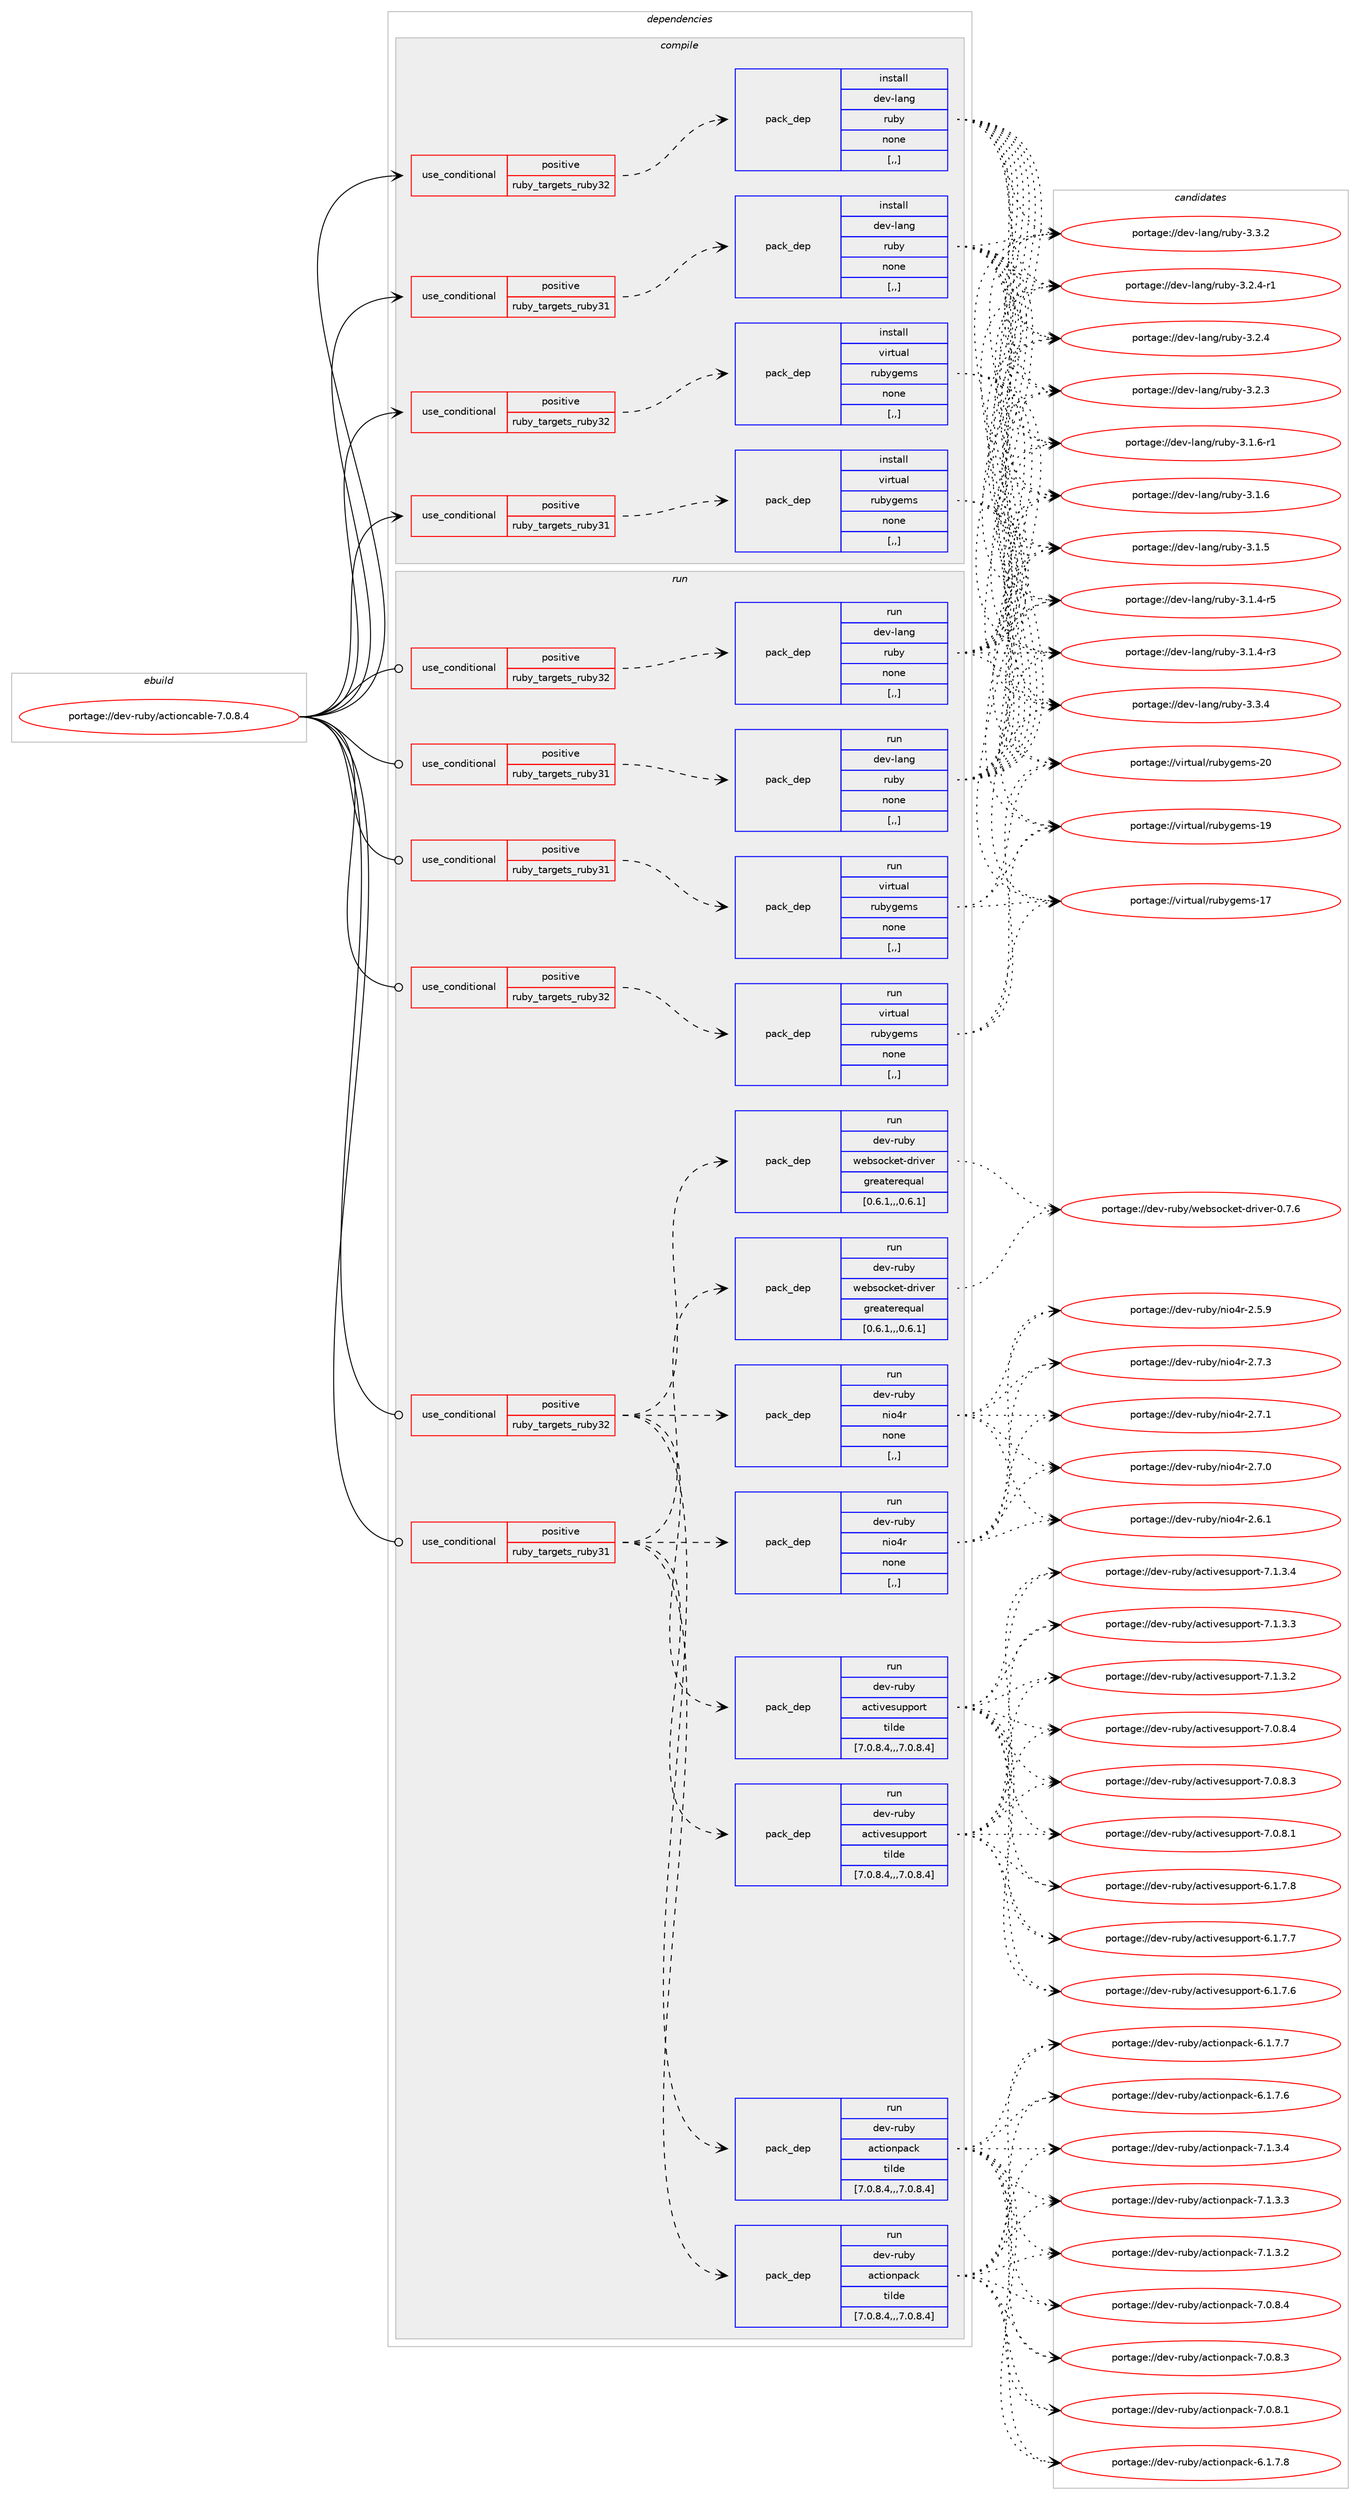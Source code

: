 digraph prolog {

# *************
# Graph options
# *************

newrank=true;
concentrate=true;
compound=true;
graph [rankdir=LR,fontname=Helvetica,fontsize=10,ranksep=1.5];#, ranksep=2.5, nodesep=0.2];
edge  [arrowhead=vee];
node  [fontname=Helvetica,fontsize=10];

# **********
# The ebuild
# **********

subgraph cluster_leftcol {
color=gray;
label=<<i>ebuild</i>>;
id [label="portage://dev-ruby/actioncable-7.0.8.4", color=red, width=4, href="../dev-ruby/actioncable-7.0.8.4.svg"];
}

# ****************
# The dependencies
# ****************

subgraph cluster_midcol {
color=gray;
label=<<i>dependencies</i>>;
subgraph cluster_compile {
fillcolor="#eeeeee";
style=filled;
label=<<i>compile</i>>;
subgraph cond42715 {
dependency172024 [label=<<TABLE BORDER="0" CELLBORDER="1" CELLSPACING="0" CELLPADDING="4"><TR><TD ROWSPAN="3" CELLPADDING="10">use_conditional</TD></TR><TR><TD>positive</TD></TR><TR><TD>ruby_targets_ruby31</TD></TR></TABLE>>, shape=none, color=red];
subgraph pack128036 {
dependency172025 [label=<<TABLE BORDER="0" CELLBORDER="1" CELLSPACING="0" CELLPADDING="4" WIDTH="220"><TR><TD ROWSPAN="6" CELLPADDING="30">pack_dep</TD></TR><TR><TD WIDTH="110">install</TD></TR><TR><TD>dev-lang</TD></TR><TR><TD>ruby</TD></TR><TR><TD>none</TD></TR><TR><TD>[,,]</TD></TR></TABLE>>, shape=none, color=blue];
}
dependency172024:e -> dependency172025:w [weight=20,style="dashed",arrowhead="vee"];
}
id:e -> dependency172024:w [weight=20,style="solid",arrowhead="vee"];
subgraph cond42716 {
dependency172026 [label=<<TABLE BORDER="0" CELLBORDER="1" CELLSPACING="0" CELLPADDING="4"><TR><TD ROWSPAN="3" CELLPADDING="10">use_conditional</TD></TR><TR><TD>positive</TD></TR><TR><TD>ruby_targets_ruby31</TD></TR></TABLE>>, shape=none, color=red];
subgraph pack128037 {
dependency172027 [label=<<TABLE BORDER="0" CELLBORDER="1" CELLSPACING="0" CELLPADDING="4" WIDTH="220"><TR><TD ROWSPAN="6" CELLPADDING="30">pack_dep</TD></TR><TR><TD WIDTH="110">install</TD></TR><TR><TD>virtual</TD></TR><TR><TD>rubygems</TD></TR><TR><TD>none</TD></TR><TR><TD>[,,]</TD></TR></TABLE>>, shape=none, color=blue];
}
dependency172026:e -> dependency172027:w [weight=20,style="dashed",arrowhead="vee"];
}
id:e -> dependency172026:w [weight=20,style="solid",arrowhead="vee"];
subgraph cond42717 {
dependency172028 [label=<<TABLE BORDER="0" CELLBORDER="1" CELLSPACING="0" CELLPADDING="4"><TR><TD ROWSPAN="3" CELLPADDING="10">use_conditional</TD></TR><TR><TD>positive</TD></TR><TR><TD>ruby_targets_ruby32</TD></TR></TABLE>>, shape=none, color=red];
subgraph pack128038 {
dependency172029 [label=<<TABLE BORDER="0" CELLBORDER="1" CELLSPACING="0" CELLPADDING="4" WIDTH="220"><TR><TD ROWSPAN="6" CELLPADDING="30">pack_dep</TD></TR><TR><TD WIDTH="110">install</TD></TR><TR><TD>dev-lang</TD></TR><TR><TD>ruby</TD></TR><TR><TD>none</TD></TR><TR><TD>[,,]</TD></TR></TABLE>>, shape=none, color=blue];
}
dependency172028:e -> dependency172029:w [weight=20,style="dashed",arrowhead="vee"];
}
id:e -> dependency172028:w [weight=20,style="solid",arrowhead="vee"];
subgraph cond42718 {
dependency172030 [label=<<TABLE BORDER="0" CELLBORDER="1" CELLSPACING="0" CELLPADDING="4"><TR><TD ROWSPAN="3" CELLPADDING="10">use_conditional</TD></TR><TR><TD>positive</TD></TR><TR><TD>ruby_targets_ruby32</TD></TR></TABLE>>, shape=none, color=red];
subgraph pack128039 {
dependency172031 [label=<<TABLE BORDER="0" CELLBORDER="1" CELLSPACING="0" CELLPADDING="4" WIDTH="220"><TR><TD ROWSPAN="6" CELLPADDING="30">pack_dep</TD></TR><TR><TD WIDTH="110">install</TD></TR><TR><TD>virtual</TD></TR><TR><TD>rubygems</TD></TR><TR><TD>none</TD></TR><TR><TD>[,,]</TD></TR></TABLE>>, shape=none, color=blue];
}
dependency172030:e -> dependency172031:w [weight=20,style="dashed",arrowhead="vee"];
}
id:e -> dependency172030:w [weight=20,style="solid",arrowhead="vee"];
}
subgraph cluster_compileandrun {
fillcolor="#eeeeee";
style=filled;
label=<<i>compile and run</i>>;
}
subgraph cluster_run {
fillcolor="#eeeeee";
style=filled;
label=<<i>run</i>>;
subgraph cond42719 {
dependency172032 [label=<<TABLE BORDER="0" CELLBORDER="1" CELLSPACING="0" CELLPADDING="4"><TR><TD ROWSPAN="3" CELLPADDING="10">use_conditional</TD></TR><TR><TD>positive</TD></TR><TR><TD>ruby_targets_ruby31</TD></TR></TABLE>>, shape=none, color=red];
subgraph pack128040 {
dependency172033 [label=<<TABLE BORDER="0" CELLBORDER="1" CELLSPACING="0" CELLPADDING="4" WIDTH="220"><TR><TD ROWSPAN="6" CELLPADDING="30">pack_dep</TD></TR><TR><TD WIDTH="110">run</TD></TR><TR><TD>dev-lang</TD></TR><TR><TD>ruby</TD></TR><TR><TD>none</TD></TR><TR><TD>[,,]</TD></TR></TABLE>>, shape=none, color=blue];
}
dependency172032:e -> dependency172033:w [weight=20,style="dashed",arrowhead="vee"];
}
id:e -> dependency172032:w [weight=20,style="solid",arrowhead="odot"];
subgraph cond42720 {
dependency172034 [label=<<TABLE BORDER="0" CELLBORDER="1" CELLSPACING="0" CELLPADDING="4"><TR><TD ROWSPAN="3" CELLPADDING="10">use_conditional</TD></TR><TR><TD>positive</TD></TR><TR><TD>ruby_targets_ruby31</TD></TR></TABLE>>, shape=none, color=red];
subgraph pack128041 {
dependency172035 [label=<<TABLE BORDER="0" CELLBORDER="1" CELLSPACING="0" CELLPADDING="4" WIDTH="220"><TR><TD ROWSPAN="6" CELLPADDING="30">pack_dep</TD></TR><TR><TD WIDTH="110">run</TD></TR><TR><TD>dev-ruby</TD></TR><TR><TD>actionpack</TD></TR><TR><TD>tilde</TD></TR><TR><TD>[7.0.8.4,,,7.0.8.4]</TD></TR></TABLE>>, shape=none, color=blue];
}
dependency172034:e -> dependency172035:w [weight=20,style="dashed",arrowhead="vee"];
subgraph pack128042 {
dependency172036 [label=<<TABLE BORDER="0" CELLBORDER="1" CELLSPACING="0" CELLPADDING="4" WIDTH="220"><TR><TD ROWSPAN="6" CELLPADDING="30">pack_dep</TD></TR><TR><TD WIDTH="110">run</TD></TR><TR><TD>dev-ruby</TD></TR><TR><TD>activesupport</TD></TR><TR><TD>tilde</TD></TR><TR><TD>[7.0.8.4,,,7.0.8.4]</TD></TR></TABLE>>, shape=none, color=blue];
}
dependency172034:e -> dependency172036:w [weight=20,style="dashed",arrowhead="vee"];
subgraph pack128043 {
dependency172037 [label=<<TABLE BORDER="0" CELLBORDER="1" CELLSPACING="0" CELLPADDING="4" WIDTH="220"><TR><TD ROWSPAN="6" CELLPADDING="30">pack_dep</TD></TR><TR><TD WIDTH="110">run</TD></TR><TR><TD>dev-ruby</TD></TR><TR><TD>nio4r</TD></TR><TR><TD>none</TD></TR><TR><TD>[,,]</TD></TR></TABLE>>, shape=none, color=blue];
}
dependency172034:e -> dependency172037:w [weight=20,style="dashed",arrowhead="vee"];
subgraph pack128044 {
dependency172038 [label=<<TABLE BORDER="0" CELLBORDER="1" CELLSPACING="0" CELLPADDING="4" WIDTH="220"><TR><TD ROWSPAN="6" CELLPADDING="30">pack_dep</TD></TR><TR><TD WIDTH="110">run</TD></TR><TR><TD>dev-ruby</TD></TR><TR><TD>websocket-driver</TD></TR><TR><TD>greaterequal</TD></TR><TR><TD>[0.6.1,,,0.6.1]</TD></TR></TABLE>>, shape=none, color=blue];
}
dependency172034:e -> dependency172038:w [weight=20,style="dashed",arrowhead="vee"];
}
id:e -> dependency172034:w [weight=20,style="solid",arrowhead="odot"];
subgraph cond42721 {
dependency172039 [label=<<TABLE BORDER="0" CELLBORDER="1" CELLSPACING="0" CELLPADDING="4"><TR><TD ROWSPAN="3" CELLPADDING="10">use_conditional</TD></TR><TR><TD>positive</TD></TR><TR><TD>ruby_targets_ruby31</TD></TR></TABLE>>, shape=none, color=red];
subgraph pack128045 {
dependency172040 [label=<<TABLE BORDER="0" CELLBORDER="1" CELLSPACING="0" CELLPADDING="4" WIDTH="220"><TR><TD ROWSPAN="6" CELLPADDING="30">pack_dep</TD></TR><TR><TD WIDTH="110">run</TD></TR><TR><TD>virtual</TD></TR><TR><TD>rubygems</TD></TR><TR><TD>none</TD></TR><TR><TD>[,,]</TD></TR></TABLE>>, shape=none, color=blue];
}
dependency172039:e -> dependency172040:w [weight=20,style="dashed",arrowhead="vee"];
}
id:e -> dependency172039:w [weight=20,style="solid",arrowhead="odot"];
subgraph cond42722 {
dependency172041 [label=<<TABLE BORDER="0" CELLBORDER="1" CELLSPACING="0" CELLPADDING="4"><TR><TD ROWSPAN="3" CELLPADDING="10">use_conditional</TD></TR><TR><TD>positive</TD></TR><TR><TD>ruby_targets_ruby32</TD></TR></TABLE>>, shape=none, color=red];
subgraph pack128046 {
dependency172042 [label=<<TABLE BORDER="0" CELLBORDER="1" CELLSPACING="0" CELLPADDING="4" WIDTH="220"><TR><TD ROWSPAN="6" CELLPADDING="30">pack_dep</TD></TR><TR><TD WIDTH="110">run</TD></TR><TR><TD>dev-lang</TD></TR><TR><TD>ruby</TD></TR><TR><TD>none</TD></TR><TR><TD>[,,]</TD></TR></TABLE>>, shape=none, color=blue];
}
dependency172041:e -> dependency172042:w [weight=20,style="dashed",arrowhead="vee"];
}
id:e -> dependency172041:w [weight=20,style="solid",arrowhead="odot"];
subgraph cond42723 {
dependency172043 [label=<<TABLE BORDER="0" CELLBORDER="1" CELLSPACING="0" CELLPADDING="4"><TR><TD ROWSPAN="3" CELLPADDING="10">use_conditional</TD></TR><TR><TD>positive</TD></TR><TR><TD>ruby_targets_ruby32</TD></TR></TABLE>>, shape=none, color=red];
subgraph pack128047 {
dependency172044 [label=<<TABLE BORDER="0" CELLBORDER="1" CELLSPACING="0" CELLPADDING="4" WIDTH="220"><TR><TD ROWSPAN="6" CELLPADDING="30">pack_dep</TD></TR><TR><TD WIDTH="110">run</TD></TR><TR><TD>dev-ruby</TD></TR><TR><TD>actionpack</TD></TR><TR><TD>tilde</TD></TR><TR><TD>[7.0.8.4,,,7.0.8.4]</TD></TR></TABLE>>, shape=none, color=blue];
}
dependency172043:e -> dependency172044:w [weight=20,style="dashed",arrowhead="vee"];
subgraph pack128048 {
dependency172045 [label=<<TABLE BORDER="0" CELLBORDER="1" CELLSPACING="0" CELLPADDING="4" WIDTH="220"><TR><TD ROWSPAN="6" CELLPADDING="30">pack_dep</TD></TR><TR><TD WIDTH="110">run</TD></TR><TR><TD>dev-ruby</TD></TR><TR><TD>activesupport</TD></TR><TR><TD>tilde</TD></TR><TR><TD>[7.0.8.4,,,7.0.8.4]</TD></TR></TABLE>>, shape=none, color=blue];
}
dependency172043:e -> dependency172045:w [weight=20,style="dashed",arrowhead="vee"];
subgraph pack128049 {
dependency172046 [label=<<TABLE BORDER="0" CELLBORDER="1" CELLSPACING="0" CELLPADDING="4" WIDTH="220"><TR><TD ROWSPAN="6" CELLPADDING="30">pack_dep</TD></TR><TR><TD WIDTH="110">run</TD></TR><TR><TD>dev-ruby</TD></TR><TR><TD>nio4r</TD></TR><TR><TD>none</TD></TR><TR><TD>[,,]</TD></TR></TABLE>>, shape=none, color=blue];
}
dependency172043:e -> dependency172046:w [weight=20,style="dashed",arrowhead="vee"];
subgraph pack128050 {
dependency172047 [label=<<TABLE BORDER="0" CELLBORDER="1" CELLSPACING="0" CELLPADDING="4" WIDTH="220"><TR><TD ROWSPAN="6" CELLPADDING="30">pack_dep</TD></TR><TR><TD WIDTH="110">run</TD></TR><TR><TD>dev-ruby</TD></TR><TR><TD>websocket-driver</TD></TR><TR><TD>greaterequal</TD></TR><TR><TD>[0.6.1,,,0.6.1]</TD></TR></TABLE>>, shape=none, color=blue];
}
dependency172043:e -> dependency172047:w [weight=20,style="dashed",arrowhead="vee"];
}
id:e -> dependency172043:w [weight=20,style="solid",arrowhead="odot"];
subgraph cond42724 {
dependency172048 [label=<<TABLE BORDER="0" CELLBORDER="1" CELLSPACING="0" CELLPADDING="4"><TR><TD ROWSPAN="3" CELLPADDING="10">use_conditional</TD></TR><TR><TD>positive</TD></TR><TR><TD>ruby_targets_ruby32</TD></TR></TABLE>>, shape=none, color=red];
subgraph pack128051 {
dependency172049 [label=<<TABLE BORDER="0" CELLBORDER="1" CELLSPACING="0" CELLPADDING="4" WIDTH="220"><TR><TD ROWSPAN="6" CELLPADDING="30">pack_dep</TD></TR><TR><TD WIDTH="110">run</TD></TR><TR><TD>virtual</TD></TR><TR><TD>rubygems</TD></TR><TR><TD>none</TD></TR><TR><TD>[,,]</TD></TR></TABLE>>, shape=none, color=blue];
}
dependency172048:e -> dependency172049:w [weight=20,style="dashed",arrowhead="vee"];
}
id:e -> dependency172048:w [weight=20,style="solid",arrowhead="odot"];
}
}

# **************
# The candidates
# **************

subgraph cluster_choices {
rank=same;
color=gray;
label=<<i>candidates</i>>;

subgraph choice128036 {
color=black;
nodesep=1;
choice10010111845108971101034711411798121455146514652 [label="portage://dev-lang/ruby-3.3.4", color=red, width=4,href="../dev-lang/ruby-3.3.4.svg"];
choice10010111845108971101034711411798121455146514650 [label="portage://dev-lang/ruby-3.3.2", color=red, width=4,href="../dev-lang/ruby-3.3.2.svg"];
choice100101118451089711010347114117981214551465046524511449 [label="portage://dev-lang/ruby-3.2.4-r1", color=red, width=4,href="../dev-lang/ruby-3.2.4-r1.svg"];
choice10010111845108971101034711411798121455146504652 [label="portage://dev-lang/ruby-3.2.4", color=red, width=4,href="../dev-lang/ruby-3.2.4.svg"];
choice10010111845108971101034711411798121455146504651 [label="portage://dev-lang/ruby-3.2.3", color=red, width=4,href="../dev-lang/ruby-3.2.3.svg"];
choice100101118451089711010347114117981214551464946544511449 [label="portage://dev-lang/ruby-3.1.6-r1", color=red, width=4,href="../dev-lang/ruby-3.1.6-r1.svg"];
choice10010111845108971101034711411798121455146494654 [label="portage://dev-lang/ruby-3.1.6", color=red, width=4,href="../dev-lang/ruby-3.1.6.svg"];
choice10010111845108971101034711411798121455146494653 [label="portage://dev-lang/ruby-3.1.5", color=red, width=4,href="../dev-lang/ruby-3.1.5.svg"];
choice100101118451089711010347114117981214551464946524511453 [label="portage://dev-lang/ruby-3.1.4-r5", color=red, width=4,href="../dev-lang/ruby-3.1.4-r5.svg"];
choice100101118451089711010347114117981214551464946524511451 [label="portage://dev-lang/ruby-3.1.4-r3", color=red, width=4,href="../dev-lang/ruby-3.1.4-r3.svg"];
dependency172025:e -> choice10010111845108971101034711411798121455146514652:w [style=dotted,weight="100"];
dependency172025:e -> choice10010111845108971101034711411798121455146514650:w [style=dotted,weight="100"];
dependency172025:e -> choice100101118451089711010347114117981214551465046524511449:w [style=dotted,weight="100"];
dependency172025:e -> choice10010111845108971101034711411798121455146504652:w [style=dotted,weight="100"];
dependency172025:e -> choice10010111845108971101034711411798121455146504651:w [style=dotted,weight="100"];
dependency172025:e -> choice100101118451089711010347114117981214551464946544511449:w [style=dotted,weight="100"];
dependency172025:e -> choice10010111845108971101034711411798121455146494654:w [style=dotted,weight="100"];
dependency172025:e -> choice10010111845108971101034711411798121455146494653:w [style=dotted,weight="100"];
dependency172025:e -> choice100101118451089711010347114117981214551464946524511453:w [style=dotted,weight="100"];
dependency172025:e -> choice100101118451089711010347114117981214551464946524511451:w [style=dotted,weight="100"];
}
subgraph choice128037 {
color=black;
nodesep=1;
choice118105114116117971084711411798121103101109115455048 [label="portage://virtual/rubygems-20", color=red, width=4,href="../virtual/rubygems-20.svg"];
choice118105114116117971084711411798121103101109115454957 [label="portage://virtual/rubygems-19", color=red, width=4,href="../virtual/rubygems-19.svg"];
choice118105114116117971084711411798121103101109115454955 [label="portage://virtual/rubygems-17", color=red, width=4,href="../virtual/rubygems-17.svg"];
dependency172027:e -> choice118105114116117971084711411798121103101109115455048:w [style=dotted,weight="100"];
dependency172027:e -> choice118105114116117971084711411798121103101109115454957:w [style=dotted,weight="100"];
dependency172027:e -> choice118105114116117971084711411798121103101109115454955:w [style=dotted,weight="100"];
}
subgraph choice128038 {
color=black;
nodesep=1;
choice10010111845108971101034711411798121455146514652 [label="portage://dev-lang/ruby-3.3.4", color=red, width=4,href="../dev-lang/ruby-3.3.4.svg"];
choice10010111845108971101034711411798121455146514650 [label="portage://dev-lang/ruby-3.3.2", color=red, width=4,href="../dev-lang/ruby-3.3.2.svg"];
choice100101118451089711010347114117981214551465046524511449 [label="portage://dev-lang/ruby-3.2.4-r1", color=red, width=4,href="../dev-lang/ruby-3.2.4-r1.svg"];
choice10010111845108971101034711411798121455146504652 [label="portage://dev-lang/ruby-3.2.4", color=red, width=4,href="../dev-lang/ruby-3.2.4.svg"];
choice10010111845108971101034711411798121455146504651 [label="portage://dev-lang/ruby-3.2.3", color=red, width=4,href="../dev-lang/ruby-3.2.3.svg"];
choice100101118451089711010347114117981214551464946544511449 [label="portage://dev-lang/ruby-3.1.6-r1", color=red, width=4,href="../dev-lang/ruby-3.1.6-r1.svg"];
choice10010111845108971101034711411798121455146494654 [label="portage://dev-lang/ruby-3.1.6", color=red, width=4,href="../dev-lang/ruby-3.1.6.svg"];
choice10010111845108971101034711411798121455146494653 [label="portage://dev-lang/ruby-3.1.5", color=red, width=4,href="../dev-lang/ruby-3.1.5.svg"];
choice100101118451089711010347114117981214551464946524511453 [label="portage://dev-lang/ruby-3.1.4-r5", color=red, width=4,href="../dev-lang/ruby-3.1.4-r5.svg"];
choice100101118451089711010347114117981214551464946524511451 [label="portage://dev-lang/ruby-3.1.4-r3", color=red, width=4,href="../dev-lang/ruby-3.1.4-r3.svg"];
dependency172029:e -> choice10010111845108971101034711411798121455146514652:w [style=dotted,weight="100"];
dependency172029:e -> choice10010111845108971101034711411798121455146514650:w [style=dotted,weight="100"];
dependency172029:e -> choice100101118451089711010347114117981214551465046524511449:w [style=dotted,weight="100"];
dependency172029:e -> choice10010111845108971101034711411798121455146504652:w [style=dotted,weight="100"];
dependency172029:e -> choice10010111845108971101034711411798121455146504651:w [style=dotted,weight="100"];
dependency172029:e -> choice100101118451089711010347114117981214551464946544511449:w [style=dotted,weight="100"];
dependency172029:e -> choice10010111845108971101034711411798121455146494654:w [style=dotted,weight="100"];
dependency172029:e -> choice10010111845108971101034711411798121455146494653:w [style=dotted,weight="100"];
dependency172029:e -> choice100101118451089711010347114117981214551464946524511453:w [style=dotted,weight="100"];
dependency172029:e -> choice100101118451089711010347114117981214551464946524511451:w [style=dotted,weight="100"];
}
subgraph choice128039 {
color=black;
nodesep=1;
choice118105114116117971084711411798121103101109115455048 [label="portage://virtual/rubygems-20", color=red, width=4,href="../virtual/rubygems-20.svg"];
choice118105114116117971084711411798121103101109115454957 [label="portage://virtual/rubygems-19", color=red, width=4,href="../virtual/rubygems-19.svg"];
choice118105114116117971084711411798121103101109115454955 [label="portage://virtual/rubygems-17", color=red, width=4,href="../virtual/rubygems-17.svg"];
dependency172031:e -> choice118105114116117971084711411798121103101109115455048:w [style=dotted,weight="100"];
dependency172031:e -> choice118105114116117971084711411798121103101109115454957:w [style=dotted,weight="100"];
dependency172031:e -> choice118105114116117971084711411798121103101109115454955:w [style=dotted,weight="100"];
}
subgraph choice128040 {
color=black;
nodesep=1;
choice10010111845108971101034711411798121455146514652 [label="portage://dev-lang/ruby-3.3.4", color=red, width=4,href="../dev-lang/ruby-3.3.4.svg"];
choice10010111845108971101034711411798121455146514650 [label="portage://dev-lang/ruby-3.3.2", color=red, width=4,href="../dev-lang/ruby-3.3.2.svg"];
choice100101118451089711010347114117981214551465046524511449 [label="portage://dev-lang/ruby-3.2.4-r1", color=red, width=4,href="../dev-lang/ruby-3.2.4-r1.svg"];
choice10010111845108971101034711411798121455146504652 [label="portage://dev-lang/ruby-3.2.4", color=red, width=4,href="../dev-lang/ruby-3.2.4.svg"];
choice10010111845108971101034711411798121455146504651 [label="portage://dev-lang/ruby-3.2.3", color=red, width=4,href="../dev-lang/ruby-3.2.3.svg"];
choice100101118451089711010347114117981214551464946544511449 [label="portage://dev-lang/ruby-3.1.6-r1", color=red, width=4,href="../dev-lang/ruby-3.1.6-r1.svg"];
choice10010111845108971101034711411798121455146494654 [label="portage://dev-lang/ruby-3.1.6", color=red, width=4,href="../dev-lang/ruby-3.1.6.svg"];
choice10010111845108971101034711411798121455146494653 [label="portage://dev-lang/ruby-3.1.5", color=red, width=4,href="../dev-lang/ruby-3.1.5.svg"];
choice100101118451089711010347114117981214551464946524511453 [label="portage://dev-lang/ruby-3.1.4-r5", color=red, width=4,href="../dev-lang/ruby-3.1.4-r5.svg"];
choice100101118451089711010347114117981214551464946524511451 [label="portage://dev-lang/ruby-3.1.4-r3", color=red, width=4,href="../dev-lang/ruby-3.1.4-r3.svg"];
dependency172033:e -> choice10010111845108971101034711411798121455146514652:w [style=dotted,weight="100"];
dependency172033:e -> choice10010111845108971101034711411798121455146514650:w [style=dotted,weight="100"];
dependency172033:e -> choice100101118451089711010347114117981214551465046524511449:w [style=dotted,weight="100"];
dependency172033:e -> choice10010111845108971101034711411798121455146504652:w [style=dotted,weight="100"];
dependency172033:e -> choice10010111845108971101034711411798121455146504651:w [style=dotted,weight="100"];
dependency172033:e -> choice100101118451089711010347114117981214551464946544511449:w [style=dotted,weight="100"];
dependency172033:e -> choice10010111845108971101034711411798121455146494654:w [style=dotted,weight="100"];
dependency172033:e -> choice10010111845108971101034711411798121455146494653:w [style=dotted,weight="100"];
dependency172033:e -> choice100101118451089711010347114117981214551464946524511453:w [style=dotted,weight="100"];
dependency172033:e -> choice100101118451089711010347114117981214551464946524511451:w [style=dotted,weight="100"];
}
subgraph choice128041 {
color=black;
nodesep=1;
choice100101118451141179812147979911610511111011297991074555464946514652 [label="portage://dev-ruby/actionpack-7.1.3.4", color=red, width=4,href="../dev-ruby/actionpack-7.1.3.4.svg"];
choice100101118451141179812147979911610511111011297991074555464946514651 [label="portage://dev-ruby/actionpack-7.1.3.3", color=red, width=4,href="../dev-ruby/actionpack-7.1.3.3.svg"];
choice100101118451141179812147979911610511111011297991074555464946514650 [label="portage://dev-ruby/actionpack-7.1.3.2", color=red, width=4,href="../dev-ruby/actionpack-7.1.3.2.svg"];
choice100101118451141179812147979911610511111011297991074555464846564652 [label="portage://dev-ruby/actionpack-7.0.8.4", color=red, width=4,href="../dev-ruby/actionpack-7.0.8.4.svg"];
choice100101118451141179812147979911610511111011297991074555464846564651 [label="portage://dev-ruby/actionpack-7.0.8.3", color=red, width=4,href="../dev-ruby/actionpack-7.0.8.3.svg"];
choice100101118451141179812147979911610511111011297991074555464846564649 [label="portage://dev-ruby/actionpack-7.0.8.1", color=red, width=4,href="../dev-ruby/actionpack-7.0.8.1.svg"];
choice100101118451141179812147979911610511111011297991074554464946554656 [label="portage://dev-ruby/actionpack-6.1.7.8", color=red, width=4,href="../dev-ruby/actionpack-6.1.7.8.svg"];
choice100101118451141179812147979911610511111011297991074554464946554655 [label="portage://dev-ruby/actionpack-6.1.7.7", color=red, width=4,href="../dev-ruby/actionpack-6.1.7.7.svg"];
choice100101118451141179812147979911610511111011297991074554464946554654 [label="portage://dev-ruby/actionpack-6.1.7.6", color=red, width=4,href="../dev-ruby/actionpack-6.1.7.6.svg"];
dependency172035:e -> choice100101118451141179812147979911610511111011297991074555464946514652:w [style=dotted,weight="100"];
dependency172035:e -> choice100101118451141179812147979911610511111011297991074555464946514651:w [style=dotted,weight="100"];
dependency172035:e -> choice100101118451141179812147979911610511111011297991074555464946514650:w [style=dotted,weight="100"];
dependency172035:e -> choice100101118451141179812147979911610511111011297991074555464846564652:w [style=dotted,weight="100"];
dependency172035:e -> choice100101118451141179812147979911610511111011297991074555464846564651:w [style=dotted,weight="100"];
dependency172035:e -> choice100101118451141179812147979911610511111011297991074555464846564649:w [style=dotted,weight="100"];
dependency172035:e -> choice100101118451141179812147979911610511111011297991074554464946554656:w [style=dotted,weight="100"];
dependency172035:e -> choice100101118451141179812147979911610511111011297991074554464946554655:w [style=dotted,weight="100"];
dependency172035:e -> choice100101118451141179812147979911610511111011297991074554464946554654:w [style=dotted,weight="100"];
}
subgraph choice128042 {
color=black;
nodesep=1;
choice10010111845114117981214797991161051181011151171121121111141164555464946514652 [label="portage://dev-ruby/activesupport-7.1.3.4", color=red, width=4,href="../dev-ruby/activesupport-7.1.3.4.svg"];
choice10010111845114117981214797991161051181011151171121121111141164555464946514651 [label="portage://dev-ruby/activesupport-7.1.3.3", color=red, width=4,href="../dev-ruby/activesupport-7.1.3.3.svg"];
choice10010111845114117981214797991161051181011151171121121111141164555464946514650 [label="portage://dev-ruby/activesupport-7.1.3.2", color=red, width=4,href="../dev-ruby/activesupport-7.1.3.2.svg"];
choice10010111845114117981214797991161051181011151171121121111141164555464846564652 [label="portage://dev-ruby/activesupport-7.0.8.4", color=red, width=4,href="../dev-ruby/activesupport-7.0.8.4.svg"];
choice10010111845114117981214797991161051181011151171121121111141164555464846564651 [label="portage://dev-ruby/activesupport-7.0.8.3", color=red, width=4,href="../dev-ruby/activesupport-7.0.8.3.svg"];
choice10010111845114117981214797991161051181011151171121121111141164555464846564649 [label="portage://dev-ruby/activesupport-7.0.8.1", color=red, width=4,href="../dev-ruby/activesupport-7.0.8.1.svg"];
choice10010111845114117981214797991161051181011151171121121111141164554464946554656 [label="portage://dev-ruby/activesupport-6.1.7.8", color=red, width=4,href="../dev-ruby/activesupport-6.1.7.8.svg"];
choice10010111845114117981214797991161051181011151171121121111141164554464946554655 [label="portage://dev-ruby/activesupport-6.1.7.7", color=red, width=4,href="../dev-ruby/activesupport-6.1.7.7.svg"];
choice10010111845114117981214797991161051181011151171121121111141164554464946554654 [label="portage://dev-ruby/activesupport-6.1.7.6", color=red, width=4,href="../dev-ruby/activesupport-6.1.7.6.svg"];
dependency172036:e -> choice10010111845114117981214797991161051181011151171121121111141164555464946514652:w [style=dotted,weight="100"];
dependency172036:e -> choice10010111845114117981214797991161051181011151171121121111141164555464946514651:w [style=dotted,weight="100"];
dependency172036:e -> choice10010111845114117981214797991161051181011151171121121111141164555464946514650:w [style=dotted,weight="100"];
dependency172036:e -> choice10010111845114117981214797991161051181011151171121121111141164555464846564652:w [style=dotted,weight="100"];
dependency172036:e -> choice10010111845114117981214797991161051181011151171121121111141164555464846564651:w [style=dotted,weight="100"];
dependency172036:e -> choice10010111845114117981214797991161051181011151171121121111141164555464846564649:w [style=dotted,weight="100"];
dependency172036:e -> choice10010111845114117981214797991161051181011151171121121111141164554464946554656:w [style=dotted,weight="100"];
dependency172036:e -> choice10010111845114117981214797991161051181011151171121121111141164554464946554655:w [style=dotted,weight="100"];
dependency172036:e -> choice10010111845114117981214797991161051181011151171121121111141164554464946554654:w [style=dotted,weight="100"];
}
subgraph choice128043 {
color=black;
nodesep=1;
choice10010111845114117981214711010511152114455046554651 [label="portage://dev-ruby/nio4r-2.7.3", color=red, width=4,href="../dev-ruby/nio4r-2.7.3.svg"];
choice10010111845114117981214711010511152114455046554649 [label="portage://dev-ruby/nio4r-2.7.1", color=red, width=4,href="../dev-ruby/nio4r-2.7.1.svg"];
choice10010111845114117981214711010511152114455046554648 [label="portage://dev-ruby/nio4r-2.7.0", color=red, width=4,href="../dev-ruby/nio4r-2.7.0.svg"];
choice10010111845114117981214711010511152114455046544649 [label="portage://dev-ruby/nio4r-2.6.1", color=red, width=4,href="../dev-ruby/nio4r-2.6.1.svg"];
choice10010111845114117981214711010511152114455046534657 [label="portage://dev-ruby/nio4r-2.5.9", color=red, width=4,href="../dev-ruby/nio4r-2.5.9.svg"];
dependency172037:e -> choice10010111845114117981214711010511152114455046554651:w [style=dotted,weight="100"];
dependency172037:e -> choice10010111845114117981214711010511152114455046554649:w [style=dotted,weight="100"];
dependency172037:e -> choice10010111845114117981214711010511152114455046554648:w [style=dotted,weight="100"];
dependency172037:e -> choice10010111845114117981214711010511152114455046544649:w [style=dotted,weight="100"];
dependency172037:e -> choice10010111845114117981214711010511152114455046534657:w [style=dotted,weight="100"];
}
subgraph choice128044 {
color=black;
nodesep=1;
choice100101118451141179812147119101981151119910710111645100114105118101114454846554654 [label="portage://dev-ruby/websocket-driver-0.7.6", color=red, width=4,href="../dev-ruby/websocket-driver-0.7.6.svg"];
dependency172038:e -> choice100101118451141179812147119101981151119910710111645100114105118101114454846554654:w [style=dotted,weight="100"];
}
subgraph choice128045 {
color=black;
nodesep=1;
choice118105114116117971084711411798121103101109115455048 [label="portage://virtual/rubygems-20", color=red, width=4,href="../virtual/rubygems-20.svg"];
choice118105114116117971084711411798121103101109115454957 [label="portage://virtual/rubygems-19", color=red, width=4,href="../virtual/rubygems-19.svg"];
choice118105114116117971084711411798121103101109115454955 [label="portage://virtual/rubygems-17", color=red, width=4,href="../virtual/rubygems-17.svg"];
dependency172040:e -> choice118105114116117971084711411798121103101109115455048:w [style=dotted,weight="100"];
dependency172040:e -> choice118105114116117971084711411798121103101109115454957:w [style=dotted,weight="100"];
dependency172040:e -> choice118105114116117971084711411798121103101109115454955:w [style=dotted,weight="100"];
}
subgraph choice128046 {
color=black;
nodesep=1;
choice10010111845108971101034711411798121455146514652 [label="portage://dev-lang/ruby-3.3.4", color=red, width=4,href="../dev-lang/ruby-3.3.4.svg"];
choice10010111845108971101034711411798121455146514650 [label="portage://dev-lang/ruby-3.3.2", color=red, width=4,href="../dev-lang/ruby-3.3.2.svg"];
choice100101118451089711010347114117981214551465046524511449 [label="portage://dev-lang/ruby-3.2.4-r1", color=red, width=4,href="../dev-lang/ruby-3.2.4-r1.svg"];
choice10010111845108971101034711411798121455146504652 [label="portage://dev-lang/ruby-3.2.4", color=red, width=4,href="../dev-lang/ruby-3.2.4.svg"];
choice10010111845108971101034711411798121455146504651 [label="portage://dev-lang/ruby-3.2.3", color=red, width=4,href="../dev-lang/ruby-3.2.3.svg"];
choice100101118451089711010347114117981214551464946544511449 [label="portage://dev-lang/ruby-3.1.6-r1", color=red, width=4,href="../dev-lang/ruby-3.1.6-r1.svg"];
choice10010111845108971101034711411798121455146494654 [label="portage://dev-lang/ruby-3.1.6", color=red, width=4,href="../dev-lang/ruby-3.1.6.svg"];
choice10010111845108971101034711411798121455146494653 [label="portage://dev-lang/ruby-3.1.5", color=red, width=4,href="../dev-lang/ruby-3.1.5.svg"];
choice100101118451089711010347114117981214551464946524511453 [label="portage://dev-lang/ruby-3.1.4-r5", color=red, width=4,href="../dev-lang/ruby-3.1.4-r5.svg"];
choice100101118451089711010347114117981214551464946524511451 [label="portage://dev-lang/ruby-3.1.4-r3", color=red, width=4,href="../dev-lang/ruby-3.1.4-r3.svg"];
dependency172042:e -> choice10010111845108971101034711411798121455146514652:w [style=dotted,weight="100"];
dependency172042:e -> choice10010111845108971101034711411798121455146514650:w [style=dotted,weight="100"];
dependency172042:e -> choice100101118451089711010347114117981214551465046524511449:w [style=dotted,weight="100"];
dependency172042:e -> choice10010111845108971101034711411798121455146504652:w [style=dotted,weight="100"];
dependency172042:e -> choice10010111845108971101034711411798121455146504651:w [style=dotted,weight="100"];
dependency172042:e -> choice100101118451089711010347114117981214551464946544511449:w [style=dotted,weight="100"];
dependency172042:e -> choice10010111845108971101034711411798121455146494654:w [style=dotted,weight="100"];
dependency172042:e -> choice10010111845108971101034711411798121455146494653:w [style=dotted,weight="100"];
dependency172042:e -> choice100101118451089711010347114117981214551464946524511453:w [style=dotted,weight="100"];
dependency172042:e -> choice100101118451089711010347114117981214551464946524511451:w [style=dotted,weight="100"];
}
subgraph choice128047 {
color=black;
nodesep=1;
choice100101118451141179812147979911610511111011297991074555464946514652 [label="portage://dev-ruby/actionpack-7.1.3.4", color=red, width=4,href="../dev-ruby/actionpack-7.1.3.4.svg"];
choice100101118451141179812147979911610511111011297991074555464946514651 [label="portage://dev-ruby/actionpack-7.1.3.3", color=red, width=4,href="../dev-ruby/actionpack-7.1.3.3.svg"];
choice100101118451141179812147979911610511111011297991074555464946514650 [label="portage://dev-ruby/actionpack-7.1.3.2", color=red, width=4,href="../dev-ruby/actionpack-7.1.3.2.svg"];
choice100101118451141179812147979911610511111011297991074555464846564652 [label="portage://dev-ruby/actionpack-7.0.8.4", color=red, width=4,href="../dev-ruby/actionpack-7.0.8.4.svg"];
choice100101118451141179812147979911610511111011297991074555464846564651 [label="portage://dev-ruby/actionpack-7.0.8.3", color=red, width=4,href="../dev-ruby/actionpack-7.0.8.3.svg"];
choice100101118451141179812147979911610511111011297991074555464846564649 [label="portage://dev-ruby/actionpack-7.0.8.1", color=red, width=4,href="../dev-ruby/actionpack-7.0.8.1.svg"];
choice100101118451141179812147979911610511111011297991074554464946554656 [label="portage://dev-ruby/actionpack-6.1.7.8", color=red, width=4,href="../dev-ruby/actionpack-6.1.7.8.svg"];
choice100101118451141179812147979911610511111011297991074554464946554655 [label="portage://dev-ruby/actionpack-6.1.7.7", color=red, width=4,href="../dev-ruby/actionpack-6.1.7.7.svg"];
choice100101118451141179812147979911610511111011297991074554464946554654 [label="portage://dev-ruby/actionpack-6.1.7.6", color=red, width=4,href="../dev-ruby/actionpack-6.1.7.6.svg"];
dependency172044:e -> choice100101118451141179812147979911610511111011297991074555464946514652:w [style=dotted,weight="100"];
dependency172044:e -> choice100101118451141179812147979911610511111011297991074555464946514651:w [style=dotted,weight="100"];
dependency172044:e -> choice100101118451141179812147979911610511111011297991074555464946514650:w [style=dotted,weight="100"];
dependency172044:e -> choice100101118451141179812147979911610511111011297991074555464846564652:w [style=dotted,weight="100"];
dependency172044:e -> choice100101118451141179812147979911610511111011297991074555464846564651:w [style=dotted,weight="100"];
dependency172044:e -> choice100101118451141179812147979911610511111011297991074555464846564649:w [style=dotted,weight="100"];
dependency172044:e -> choice100101118451141179812147979911610511111011297991074554464946554656:w [style=dotted,weight="100"];
dependency172044:e -> choice100101118451141179812147979911610511111011297991074554464946554655:w [style=dotted,weight="100"];
dependency172044:e -> choice100101118451141179812147979911610511111011297991074554464946554654:w [style=dotted,weight="100"];
}
subgraph choice128048 {
color=black;
nodesep=1;
choice10010111845114117981214797991161051181011151171121121111141164555464946514652 [label="portage://dev-ruby/activesupport-7.1.3.4", color=red, width=4,href="../dev-ruby/activesupport-7.1.3.4.svg"];
choice10010111845114117981214797991161051181011151171121121111141164555464946514651 [label="portage://dev-ruby/activesupport-7.1.3.3", color=red, width=4,href="../dev-ruby/activesupport-7.1.3.3.svg"];
choice10010111845114117981214797991161051181011151171121121111141164555464946514650 [label="portage://dev-ruby/activesupport-7.1.3.2", color=red, width=4,href="../dev-ruby/activesupport-7.1.3.2.svg"];
choice10010111845114117981214797991161051181011151171121121111141164555464846564652 [label="portage://dev-ruby/activesupport-7.0.8.4", color=red, width=4,href="../dev-ruby/activesupport-7.0.8.4.svg"];
choice10010111845114117981214797991161051181011151171121121111141164555464846564651 [label="portage://dev-ruby/activesupport-7.0.8.3", color=red, width=4,href="../dev-ruby/activesupport-7.0.8.3.svg"];
choice10010111845114117981214797991161051181011151171121121111141164555464846564649 [label="portage://dev-ruby/activesupport-7.0.8.1", color=red, width=4,href="../dev-ruby/activesupport-7.0.8.1.svg"];
choice10010111845114117981214797991161051181011151171121121111141164554464946554656 [label="portage://dev-ruby/activesupport-6.1.7.8", color=red, width=4,href="../dev-ruby/activesupport-6.1.7.8.svg"];
choice10010111845114117981214797991161051181011151171121121111141164554464946554655 [label="portage://dev-ruby/activesupport-6.1.7.7", color=red, width=4,href="../dev-ruby/activesupport-6.1.7.7.svg"];
choice10010111845114117981214797991161051181011151171121121111141164554464946554654 [label="portage://dev-ruby/activesupport-6.1.7.6", color=red, width=4,href="../dev-ruby/activesupport-6.1.7.6.svg"];
dependency172045:e -> choice10010111845114117981214797991161051181011151171121121111141164555464946514652:w [style=dotted,weight="100"];
dependency172045:e -> choice10010111845114117981214797991161051181011151171121121111141164555464946514651:w [style=dotted,weight="100"];
dependency172045:e -> choice10010111845114117981214797991161051181011151171121121111141164555464946514650:w [style=dotted,weight="100"];
dependency172045:e -> choice10010111845114117981214797991161051181011151171121121111141164555464846564652:w [style=dotted,weight="100"];
dependency172045:e -> choice10010111845114117981214797991161051181011151171121121111141164555464846564651:w [style=dotted,weight="100"];
dependency172045:e -> choice10010111845114117981214797991161051181011151171121121111141164555464846564649:w [style=dotted,weight="100"];
dependency172045:e -> choice10010111845114117981214797991161051181011151171121121111141164554464946554656:w [style=dotted,weight="100"];
dependency172045:e -> choice10010111845114117981214797991161051181011151171121121111141164554464946554655:w [style=dotted,weight="100"];
dependency172045:e -> choice10010111845114117981214797991161051181011151171121121111141164554464946554654:w [style=dotted,weight="100"];
}
subgraph choice128049 {
color=black;
nodesep=1;
choice10010111845114117981214711010511152114455046554651 [label="portage://dev-ruby/nio4r-2.7.3", color=red, width=4,href="../dev-ruby/nio4r-2.7.3.svg"];
choice10010111845114117981214711010511152114455046554649 [label="portage://dev-ruby/nio4r-2.7.1", color=red, width=4,href="../dev-ruby/nio4r-2.7.1.svg"];
choice10010111845114117981214711010511152114455046554648 [label="portage://dev-ruby/nio4r-2.7.0", color=red, width=4,href="../dev-ruby/nio4r-2.7.0.svg"];
choice10010111845114117981214711010511152114455046544649 [label="portage://dev-ruby/nio4r-2.6.1", color=red, width=4,href="../dev-ruby/nio4r-2.6.1.svg"];
choice10010111845114117981214711010511152114455046534657 [label="portage://dev-ruby/nio4r-2.5.9", color=red, width=4,href="../dev-ruby/nio4r-2.5.9.svg"];
dependency172046:e -> choice10010111845114117981214711010511152114455046554651:w [style=dotted,weight="100"];
dependency172046:e -> choice10010111845114117981214711010511152114455046554649:w [style=dotted,weight="100"];
dependency172046:e -> choice10010111845114117981214711010511152114455046554648:w [style=dotted,weight="100"];
dependency172046:e -> choice10010111845114117981214711010511152114455046544649:w [style=dotted,weight="100"];
dependency172046:e -> choice10010111845114117981214711010511152114455046534657:w [style=dotted,weight="100"];
}
subgraph choice128050 {
color=black;
nodesep=1;
choice100101118451141179812147119101981151119910710111645100114105118101114454846554654 [label="portage://dev-ruby/websocket-driver-0.7.6", color=red, width=4,href="../dev-ruby/websocket-driver-0.7.6.svg"];
dependency172047:e -> choice100101118451141179812147119101981151119910710111645100114105118101114454846554654:w [style=dotted,weight="100"];
}
subgraph choice128051 {
color=black;
nodesep=1;
choice118105114116117971084711411798121103101109115455048 [label="portage://virtual/rubygems-20", color=red, width=4,href="../virtual/rubygems-20.svg"];
choice118105114116117971084711411798121103101109115454957 [label="portage://virtual/rubygems-19", color=red, width=4,href="../virtual/rubygems-19.svg"];
choice118105114116117971084711411798121103101109115454955 [label="portage://virtual/rubygems-17", color=red, width=4,href="../virtual/rubygems-17.svg"];
dependency172049:e -> choice118105114116117971084711411798121103101109115455048:w [style=dotted,weight="100"];
dependency172049:e -> choice118105114116117971084711411798121103101109115454957:w [style=dotted,weight="100"];
dependency172049:e -> choice118105114116117971084711411798121103101109115454955:w [style=dotted,weight="100"];
}
}

}
